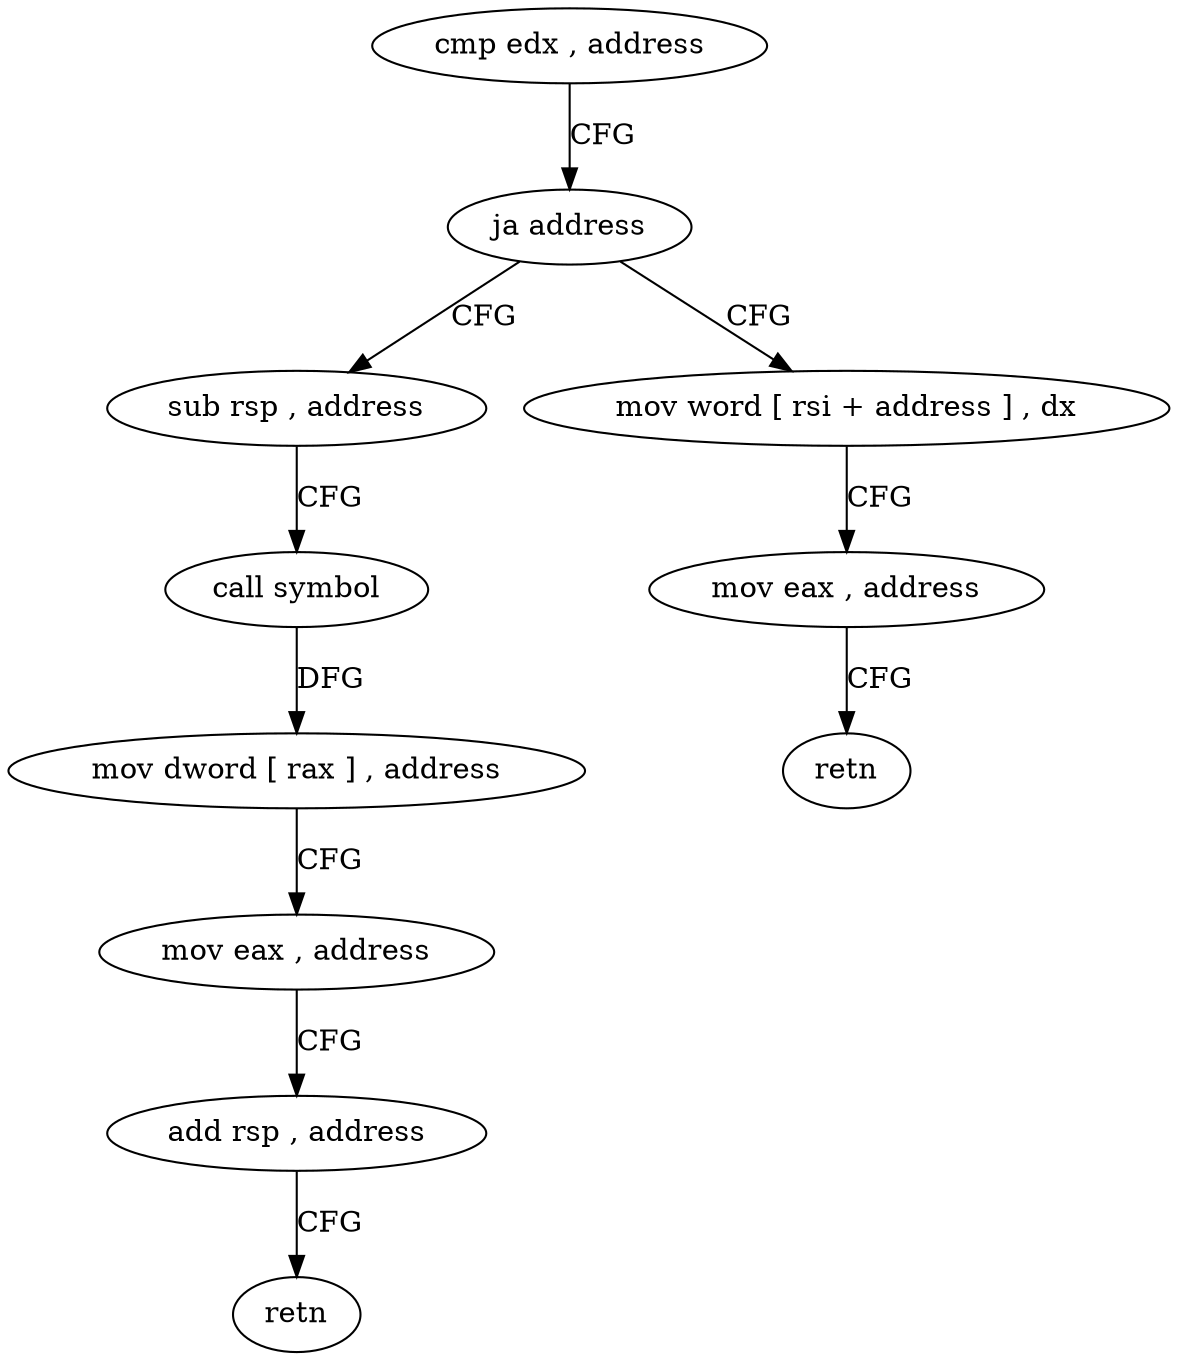 digraph "func" {
"4275015" [label = "cmp edx , address" ]
"4275018" [label = "ja address" ]
"4275030" [label = "sub rsp , address" ]
"4275020" [label = "mov word [ rsi + address ] , dx" ]
"4275034" [label = "call symbol" ]
"4275039" [label = "mov dword [ rax ] , address" ]
"4275045" [label = "mov eax , address" ]
"4275050" [label = "add rsp , address" ]
"4275054" [label = "retn" ]
"4275024" [label = "mov eax , address" ]
"4275029" [label = "retn" ]
"4275015" -> "4275018" [ label = "CFG" ]
"4275018" -> "4275030" [ label = "CFG" ]
"4275018" -> "4275020" [ label = "CFG" ]
"4275030" -> "4275034" [ label = "CFG" ]
"4275020" -> "4275024" [ label = "CFG" ]
"4275034" -> "4275039" [ label = "DFG" ]
"4275039" -> "4275045" [ label = "CFG" ]
"4275045" -> "4275050" [ label = "CFG" ]
"4275050" -> "4275054" [ label = "CFG" ]
"4275024" -> "4275029" [ label = "CFG" ]
}
